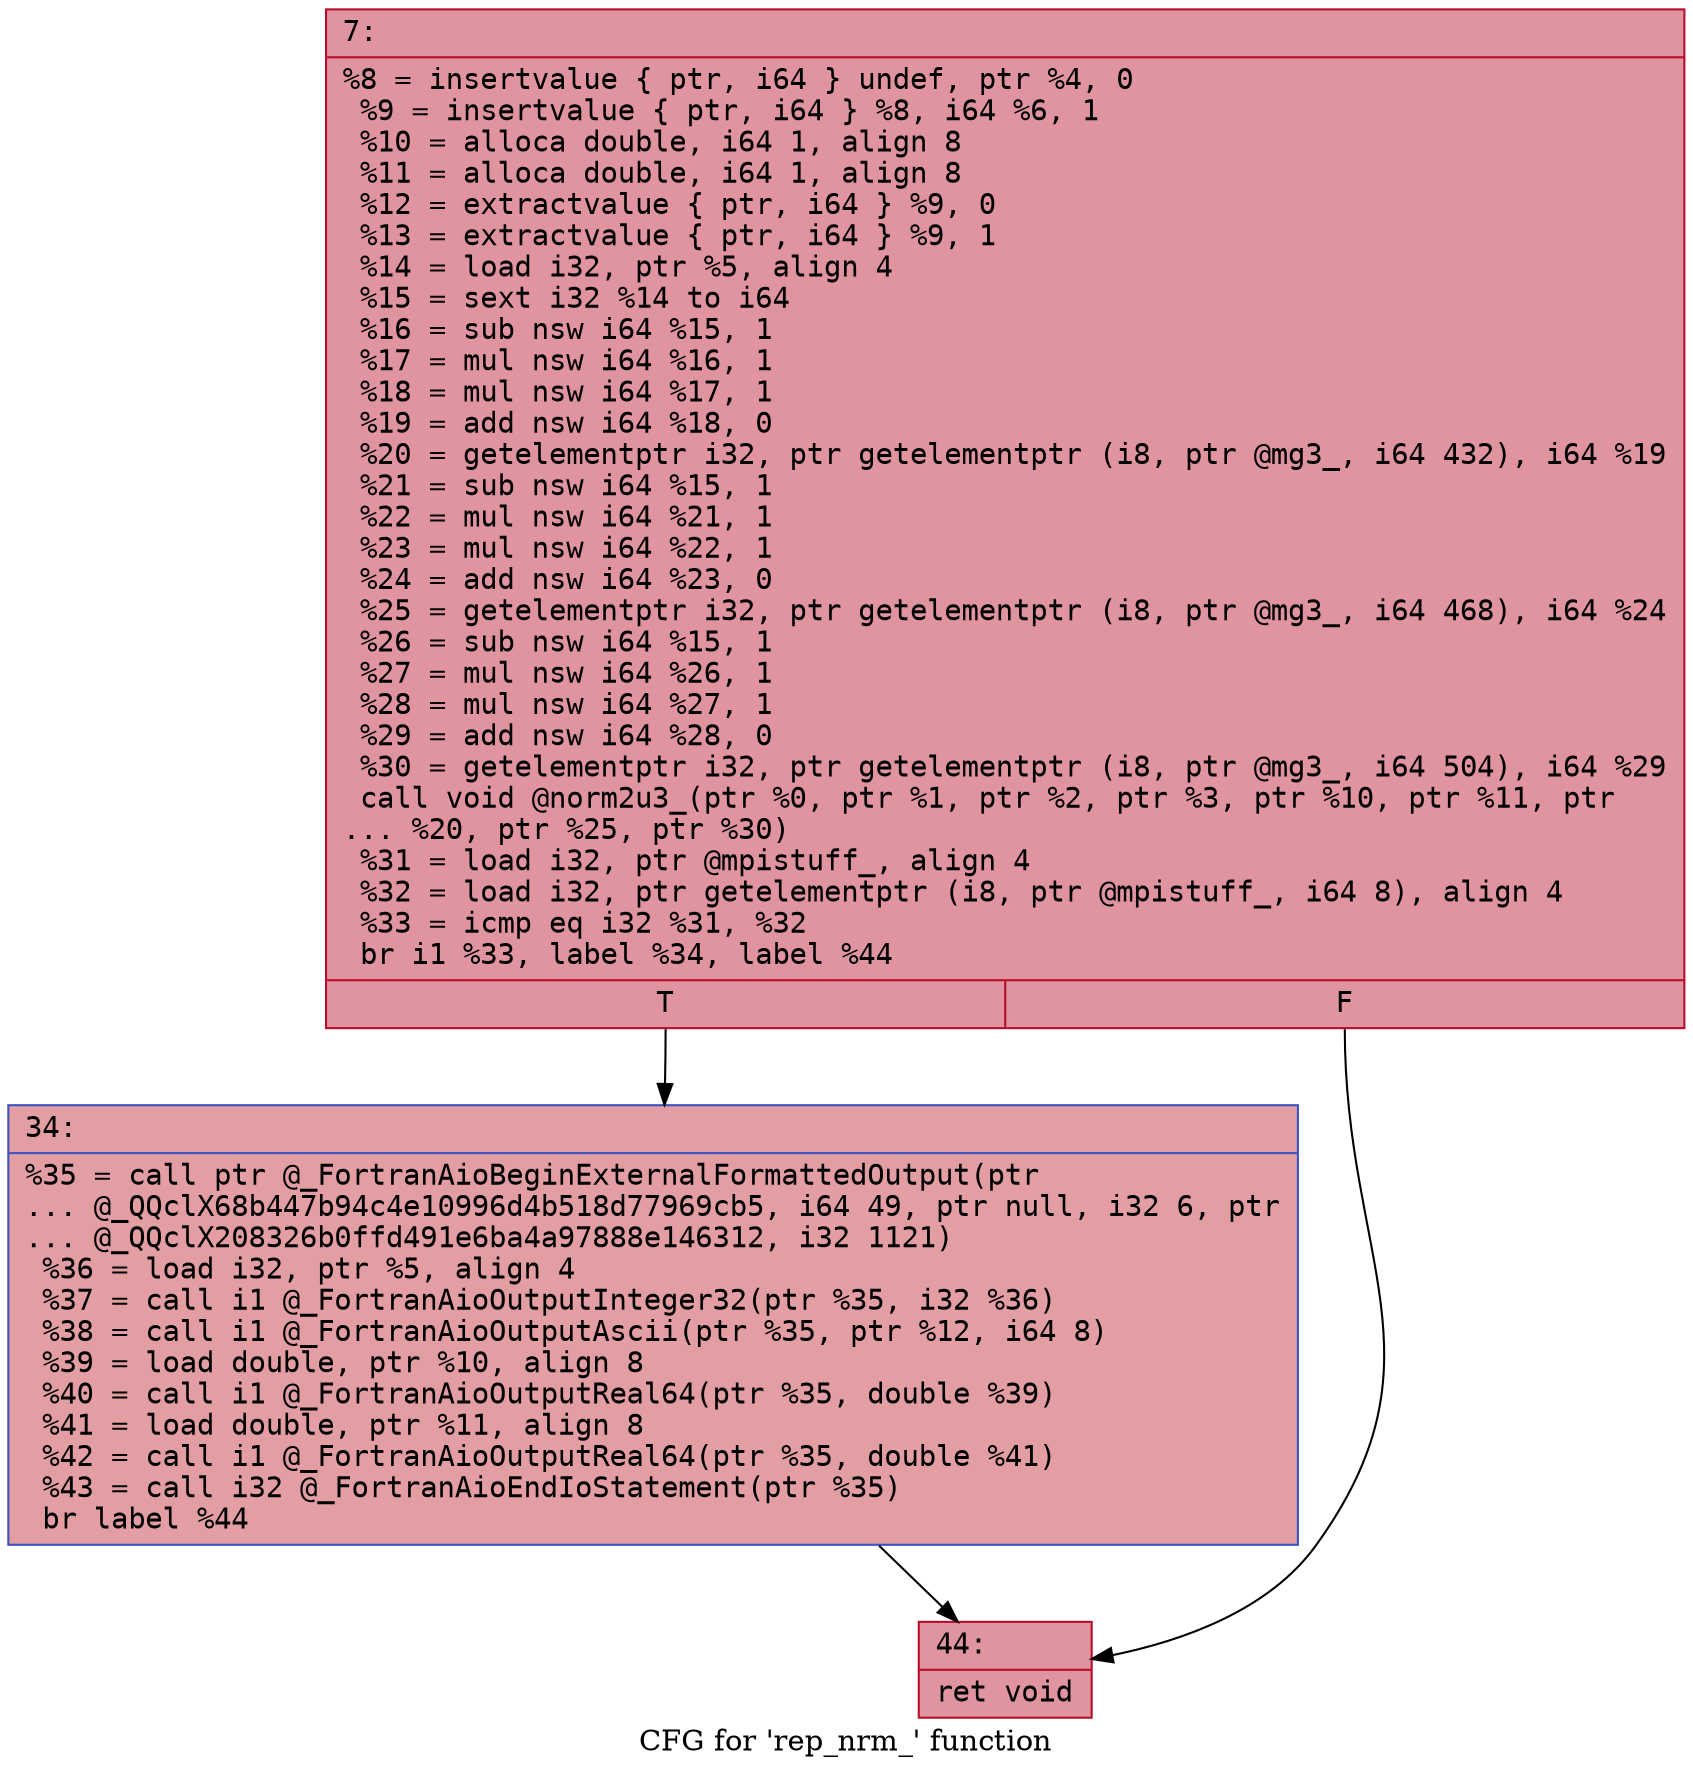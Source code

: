 digraph "CFG for 'rep_nrm_' function" {
	label="CFG for 'rep_nrm_' function";

	Node0x559626d32400 [shape=record,color="#b70d28ff", style=filled, fillcolor="#b70d2870" fontname="Courier",label="{7:\l|  %8 = insertvalue \{ ptr, i64 \} undef, ptr %4, 0\l  %9 = insertvalue \{ ptr, i64 \} %8, i64 %6, 1\l  %10 = alloca double, i64 1, align 8\l  %11 = alloca double, i64 1, align 8\l  %12 = extractvalue \{ ptr, i64 \} %9, 0\l  %13 = extractvalue \{ ptr, i64 \} %9, 1\l  %14 = load i32, ptr %5, align 4\l  %15 = sext i32 %14 to i64\l  %16 = sub nsw i64 %15, 1\l  %17 = mul nsw i64 %16, 1\l  %18 = mul nsw i64 %17, 1\l  %19 = add nsw i64 %18, 0\l  %20 = getelementptr i32, ptr getelementptr (i8, ptr @mg3_, i64 432), i64 %19\l  %21 = sub nsw i64 %15, 1\l  %22 = mul nsw i64 %21, 1\l  %23 = mul nsw i64 %22, 1\l  %24 = add nsw i64 %23, 0\l  %25 = getelementptr i32, ptr getelementptr (i8, ptr @mg3_, i64 468), i64 %24\l  %26 = sub nsw i64 %15, 1\l  %27 = mul nsw i64 %26, 1\l  %28 = mul nsw i64 %27, 1\l  %29 = add nsw i64 %28, 0\l  %30 = getelementptr i32, ptr getelementptr (i8, ptr @mg3_, i64 504), i64 %29\l  call void @norm2u3_(ptr %0, ptr %1, ptr %2, ptr %3, ptr %10, ptr %11, ptr\l... %20, ptr %25, ptr %30)\l  %31 = load i32, ptr @mpistuff_, align 4\l  %32 = load i32, ptr getelementptr (i8, ptr @mpistuff_, i64 8), align 4\l  %33 = icmp eq i32 %31, %32\l  br i1 %33, label %34, label %44\l|{<s0>T|<s1>F}}"];
	Node0x559626d32400:s0 -> Node0x559626d36c20[tooltip="7 -> 34\nProbability 50.00%" ];
	Node0x559626d32400:s1 -> Node0x559626d36c70[tooltip="7 -> 44\nProbability 50.00%" ];
	Node0x559626d36c20 [shape=record,color="#3d50c3ff", style=filled, fillcolor="#be242e70" fontname="Courier",label="{34:\l|  %35 = call ptr @_FortranAioBeginExternalFormattedOutput(ptr\l... @_QQclX68b447b94c4e10996d4b518d77969cb5, i64 49, ptr null, i32 6, ptr\l... @_QQclX208326b0ffd491e6ba4a97888e146312, i32 1121)\l  %36 = load i32, ptr %5, align 4\l  %37 = call i1 @_FortranAioOutputInteger32(ptr %35, i32 %36)\l  %38 = call i1 @_FortranAioOutputAscii(ptr %35, ptr %12, i64 8)\l  %39 = load double, ptr %10, align 8\l  %40 = call i1 @_FortranAioOutputReal64(ptr %35, double %39)\l  %41 = load double, ptr %11, align 8\l  %42 = call i1 @_FortranAioOutputReal64(ptr %35, double %41)\l  %43 = call i32 @_FortranAioEndIoStatement(ptr %35)\l  br label %44\l}"];
	Node0x559626d36c20 -> Node0x559626d36c70[tooltip="34 -> 44\nProbability 100.00%" ];
	Node0x559626d36c70 [shape=record,color="#b70d28ff", style=filled, fillcolor="#b70d2870" fontname="Courier",label="{44:\l|  ret void\l}"];
}
